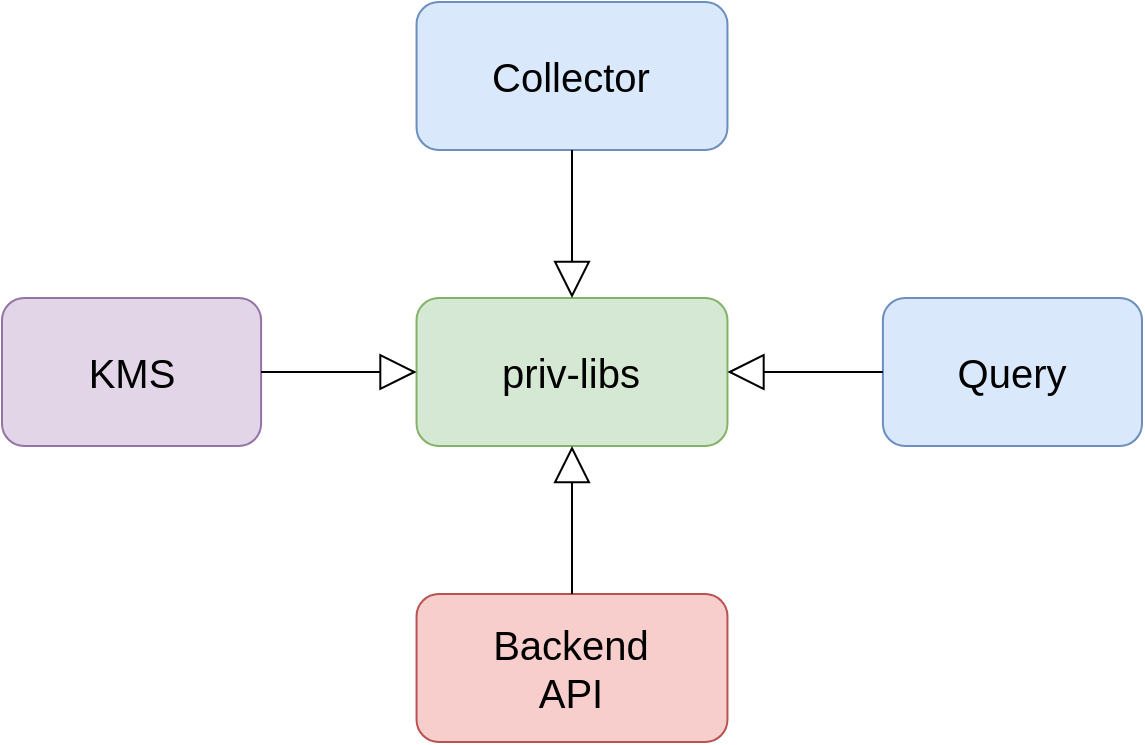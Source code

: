 <mxfile version="14.1.4" type="device"><diagram id="qQDMrgdYHEZHTL1xcYoM" name="Page-1"><mxGraphModel dx="791" dy="437" grid="1" gridSize="10" guides="1" tooltips="1" connect="1" arrows="1" fold="1" page="1" pageScale="1" pageWidth="850" pageHeight="1100" math="0" shadow="0"><root><mxCell id="0"/><mxCell id="1" parent="0"/><mxCell id="zx-OsAoMBIimgSRpaWzb-17" value="" style="group" vertex="1" connectable="0" parent="1"><mxGeometry x="10" y="10" width="570" height="370" as="geometry"/></mxCell><mxCell id="zx-OsAoMBIimgSRpaWzb-1" value="&lt;font style=&quot;font-size: 20px&quot;&gt;priv-libs&lt;/font&gt;" style="rounded=1;whiteSpace=wrap;html=1;fillColor=#d5e8d4;strokeColor=#82b366;" vertex="1" parent="zx-OsAoMBIimgSRpaWzb-17"><mxGeometry x="207.273" y="148" width="155.455" height="74" as="geometry"/></mxCell><mxCell id="zx-OsAoMBIimgSRpaWzb-7" value="&lt;font style=&quot;font-size: 20px&quot;&gt;Collector&lt;/font&gt;" style="rounded=1;whiteSpace=wrap;html=1;fillColor=#dae8fc;strokeColor=#6c8ebf;" vertex="1" parent="zx-OsAoMBIimgSRpaWzb-17"><mxGeometry x="207.273" width="155.455" height="74" as="geometry"/></mxCell><mxCell id="zx-OsAoMBIimgSRpaWzb-8" value="&lt;font style=&quot;font-size: 20px&quot;&gt;KMS&lt;/font&gt;" style="rounded=1;whiteSpace=wrap;html=1;fillColor=#e1d5e7;strokeColor=#9673a6;" vertex="1" parent="zx-OsAoMBIimgSRpaWzb-17"><mxGeometry y="148" width="129.545" height="74" as="geometry"/></mxCell><mxCell id="zx-OsAoMBIimgSRpaWzb-9" value="&lt;font style=&quot;font-size: 20px&quot;&gt;Backend&lt;br&gt;API&lt;/font&gt;" style="rounded=1;whiteSpace=wrap;html=1;fillColor=#f8cecc;strokeColor=#b85450;" vertex="1" parent="zx-OsAoMBIimgSRpaWzb-17"><mxGeometry x="207.273" y="296" width="155.455" height="74" as="geometry"/></mxCell><mxCell id="zx-OsAoMBIimgSRpaWzb-10" value="&lt;font style=&quot;font-size: 20px&quot;&gt;Query&lt;/font&gt;" style="rounded=1;whiteSpace=wrap;html=1;fillColor=#dae8fc;strokeColor=#6c8ebf;" vertex="1" parent="zx-OsAoMBIimgSRpaWzb-17"><mxGeometry x="440.455" y="148" width="129.545" height="74" as="geometry"/></mxCell><mxCell id="zx-OsAoMBIimgSRpaWzb-12" value="" style="endArrow=block;endSize=16;endFill=0;html=1;exitX=0.5;exitY=1;exitDx=0;exitDy=0;entryX=0.5;entryY=0;entryDx=0;entryDy=0;" edge="1" parent="zx-OsAoMBIimgSRpaWzb-17" source="zx-OsAoMBIimgSRpaWzb-7" target="zx-OsAoMBIimgSRpaWzb-1"><mxGeometry width="160" relative="1" as="geometry"><mxPoint x="25.909" y="296" as="sourcePoint"/><mxPoint x="181.364" y="222" as="targetPoint"/></mxGeometry></mxCell><mxCell id="zx-OsAoMBIimgSRpaWzb-13" value="" style="endArrow=block;endSize=16;endFill=0;html=1;exitX=1;exitY=0.5;exitDx=0;exitDy=0;entryX=0;entryY=0.5;entryDx=0;entryDy=0;" edge="1" parent="zx-OsAoMBIimgSRpaWzb-17" source="zx-OsAoMBIimgSRpaWzb-8" target="zx-OsAoMBIimgSRpaWzb-1"><mxGeometry width="160" relative="1" as="geometry"><mxPoint x="51.818" y="370" as="sourcePoint"/><mxPoint x="233.182" y="246.667" as="targetPoint"/></mxGeometry></mxCell><mxCell id="zx-OsAoMBIimgSRpaWzb-14" value="" style="endArrow=block;endSize=16;endFill=0;html=1;exitX=0.5;exitY=0;exitDx=0;exitDy=0;entryX=0.5;entryY=1;entryDx=0;entryDy=0;" edge="1" parent="zx-OsAoMBIimgSRpaWzb-17" source="zx-OsAoMBIimgSRpaWzb-9" target="zx-OsAoMBIimgSRpaWzb-1"><mxGeometry x="-0.529" y="-2" width="160" relative="1" as="geometry"><mxPoint x="388.636" y="320.667" as="sourcePoint"/><mxPoint x="336.818" y="246.667" as="targetPoint"/><mxPoint as="offset"/></mxGeometry></mxCell><mxCell id="zx-OsAoMBIimgSRpaWzb-15" value="" style="endArrow=block;endSize=16;endFill=0;html=1;exitX=0;exitY=0.5;exitDx=0;exitDy=0;entryX=1;entryY=0.5;entryDx=0;entryDy=0;" edge="1" parent="zx-OsAoMBIimgSRpaWzb-17" source="zx-OsAoMBIimgSRpaWzb-10" target="zx-OsAoMBIimgSRpaWzb-1"><mxGeometry x="-0.339" y="-5" width="160" relative="1" as="geometry"><mxPoint x="246.136" y="394.667" as="sourcePoint"/><mxPoint x="388.636" y="222" as="targetPoint"/><mxPoint as="offset"/></mxGeometry></mxCell></root></mxGraphModel></diagram></mxfile>